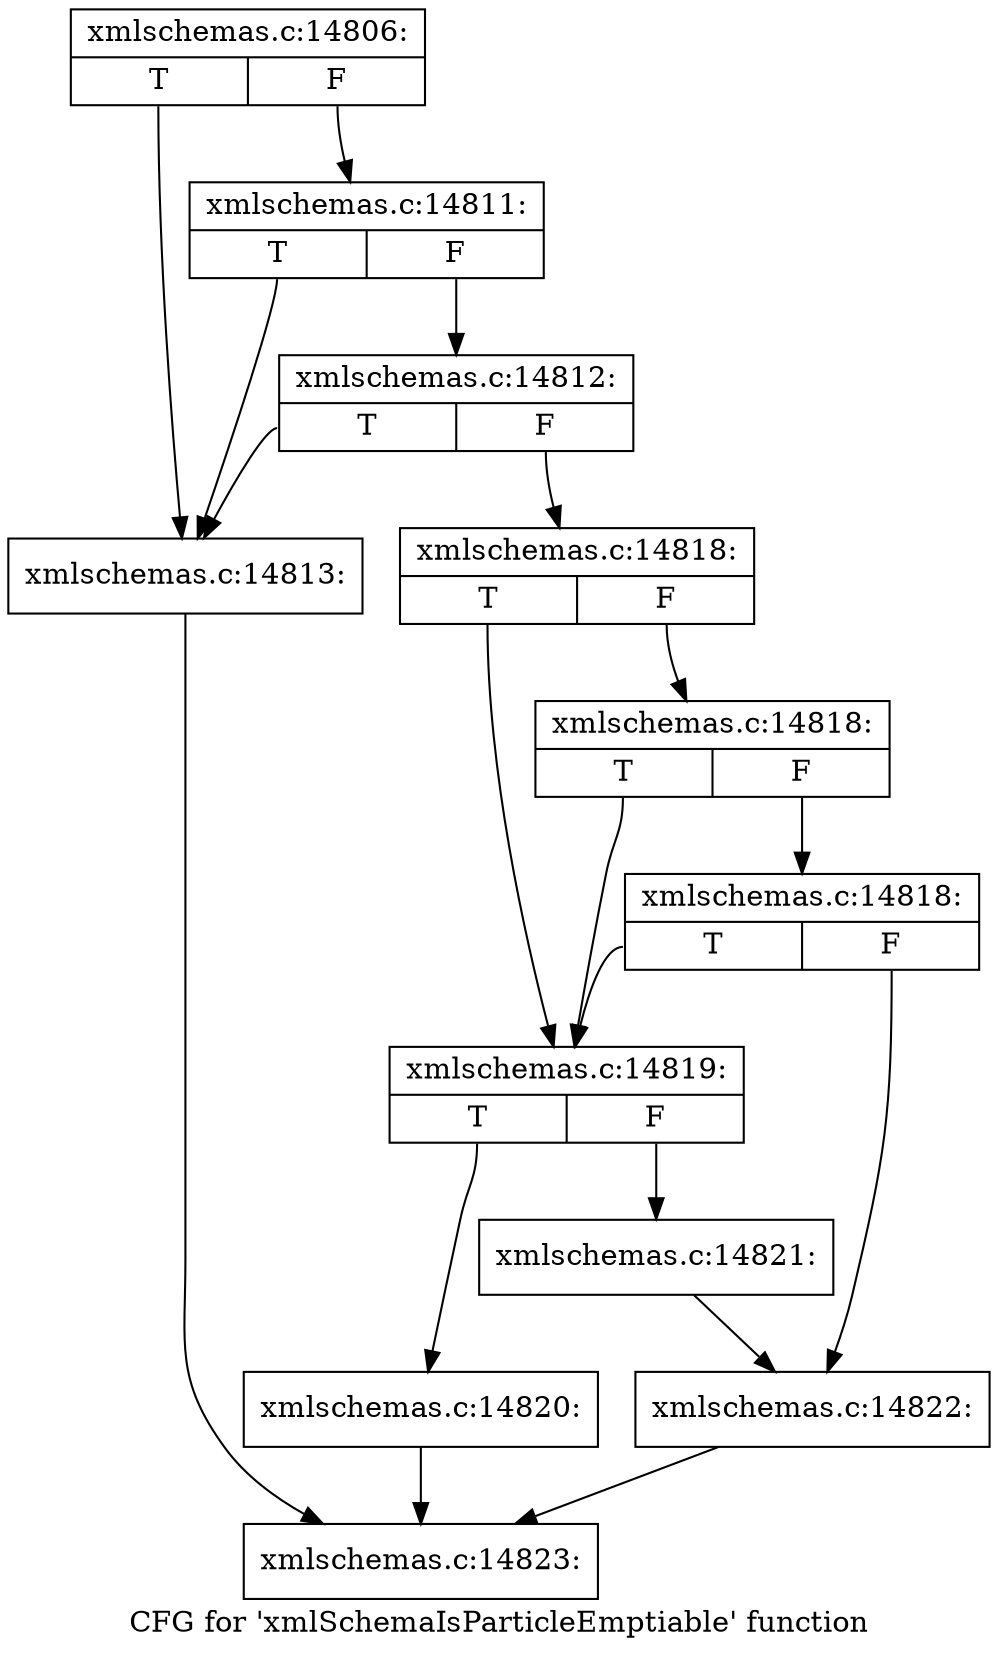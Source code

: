 digraph "CFG for 'xmlSchemaIsParticleEmptiable' function" {
	label="CFG for 'xmlSchemaIsParticleEmptiable' function";

	Node0x55d0264f3aa0 [shape=record,label="{xmlschemas.c:14806:|{<s0>T|<s1>F}}"];
	Node0x55d0264f3aa0:s0 -> Node0x55d0264f38f0;
	Node0x55d0264f3aa0:s1 -> Node0x55d026523b80;
	Node0x55d026523b80 [shape=record,label="{xmlschemas.c:14811:|{<s0>T|<s1>F}}"];
	Node0x55d026523b80:s0 -> Node0x55d0264f38f0;
	Node0x55d026523b80:s1 -> Node0x55d0264f3990;
	Node0x55d0264f3990 [shape=record,label="{xmlschemas.c:14812:|{<s0>T|<s1>F}}"];
	Node0x55d0264f3990:s0 -> Node0x55d0264f38f0;
	Node0x55d0264f3990:s1 -> Node0x55d0264f3940;
	Node0x55d0264f38f0 [shape=record,label="{xmlschemas.c:14813:}"];
	Node0x55d0264f38f0 -> Node0x55d026523290;
	Node0x55d0264f3940 [shape=record,label="{xmlschemas.c:14818:|{<s0>T|<s1>F}}"];
	Node0x55d0264f3940:s0 -> Node0x55d026524590;
	Node0x55d0264f3940:s1 -> Node0x55d0265246b0;
	Node0x55d0265246b0 [shape=record,label="{xmlschemas.c:14818:|{<s0>T|<s1>F}}"];
	Node0x55d0265246b0:s0 -> Node0x55d026524590;
	Node0x55d0265246b0:s1 -> Node0x55d026524630;
	Node0x55d026524630 [shape=record,label="{xmlschemas.c:14818:|{<s0>T|<s1>F}}"];
	Node0x55d026524630:s0 -> Node0x55d026524590;
	Node0x55d026524630:s1 -> Node0x55d0265245e0;
	Node0x55d026524590 [shape=record,label="{xmlschemas.c:14819:|{<s0>T|<s1>F}}"];
	Node0x55d026524590:s0 -> Node0x55d026525220;
	Node0x55d026524590:s1 -> Node0x55d026525270;
	Node0x55d026525220 [shape=record,label="{xmlschemas.c:14820:}"];
	Node0x55d026525220 -> Node0x55d026523290;
	Node0x55d026525270 [shape=record,label="{xmlschemas.c:14821:}"];
	Node0x55d026525270 -> Node0x55d0265245e0;
	Node0x55d0265245e0 [shape=record,label="{xmlschemas.c:14822:}"];
	Node0x55d0265245e0 -> Node0x55d026523290;
	Node0x55d026523290 [shape=record,label="{xmlschemas.c:14823:}"];
}
